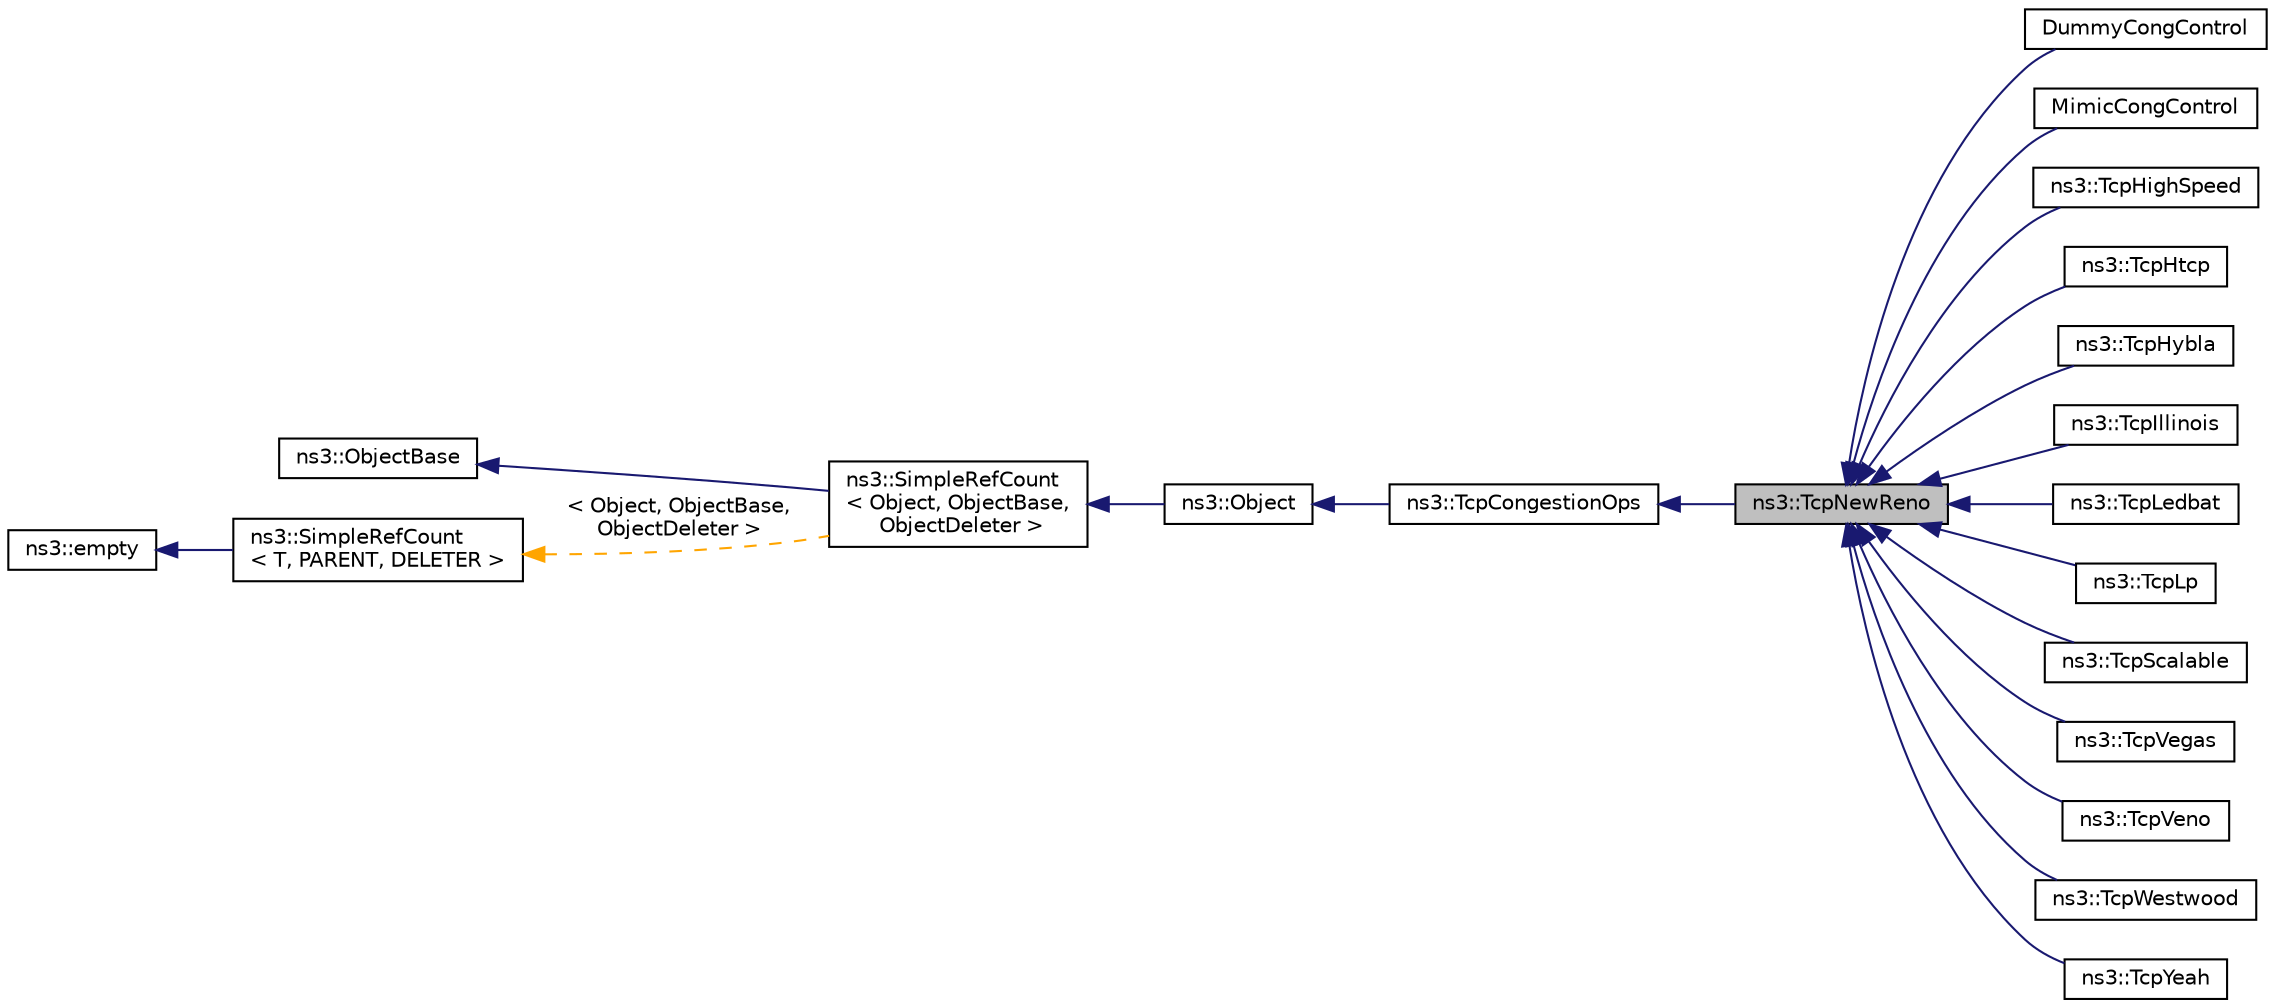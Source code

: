 digraph "ns3::TcpNewReno"
{
 // LATEX_PDF_SIZE
  edge [fontname="Helvetica",fontsize="10",labelfontname="Helvetica",labelfontsize="10"];
  node [fontname="Helvetica",fontsize="10",shape=record];
  rankdir="LR";
  Node1 [label="ns3::TcpNewReno",height=0.2,width=0.4,color="black", fillcolor="grey75", style="filled", fontcolor="black",tooltip="The NewReno implementation."];
  Node2 -> Node1 [dir="back",color="midnightblue",fontsize="10",style="solid",fontname="Helvetica"];
  Node2 [label="ns3::TcpCongestionOps",height=0.2,width=0.4,color="black", fillcolor="white", style="filled",URL="$classns3_1_1_tcp_congestion_ops.html",tooltip="Congestion control abstract class."];
  Node3 -> Node2 [dir="back",color="midnightblue",fontsize="10",style="solid",fontname="Helvetica"];
  Node3 [label="ns3::Object",height=0.2,width=0.4,color="black", fillcolor="white", style="filled",URL="$classns3_1_1_object.html",tooltip="A base class which provides memory management and object aggregation."];
  Node4 -> Node3 [dir="back",color="midnightblue",fontsize="10",style="solid",fontname="Helvetica"];
  Node4 [label="ns3::SimpleRefCount\l\< Object, ObjectBase,\l ObjectDeleter \>",height=0.2,width=0.4,color="black", fillcolor="white", style="filled",URL="$classns3_1_1_simple_ref_count.html",tooltip=" "];
  Node5 -> Node4 [dir="back",color="midnightblue",fontsize="10",style="solid",fontname="Helvetica"];
  Node5 [label="ns3::ObjectBase",height=0.2,width=0.4,color="black", fillcolor="white", style="filled",URL="$classns3_1_1_object_base.html",tooltip="Anchor the ns-3 type and attribute system."];
  Node6 -> Node4 [dir="back",color="orange",fontsize="10",style="dashed",label=" \< Object, ObjectBase,\l ObjectDeleter \>" ,fontname="Helvetica"];
  Node6 [label="ns3::SimpleRefCount\l\< T, PARENT, DELETER \>",height=0.2,width=0.4,color="black", fillcolor="white", style="filled",URL="$classns3_1_1_simple_ref_count.html",tooltip="A template-based reference counting class."];
  Node7 -> Node6 [dir="back",color="midnightblue",fontsize="10",style="solid",fontname="Helvetica"];
  Node7 [label="ns3::empty",height=0.2,width=0.4,color="black", fillcolor="white", style="filled",URL="$classns3_1_1empty.html",tooltip="make Callback use a separate empty type"];
  Node1 -> Node8 [dir="back",color="midnightblue",fontsize="10",style="solid",fontname="Helvetica"];
  Node8 [label="DummyCongControl",height=0.2,width=0.4,color="black", fillcolor="white", style="filled",URL="$class_dummy_cong_control.html",tooltip="Behaves as NewReno, except that each time PktsAcked is called, a notification is sent to TcpPktsAcked..."];
  Node1 -> Node9 [dir="back",color="midnightblue",fontsize="10",style="solid",fontname="Helvetica"];
  Node9 [label="MimicCongControl",height=0.2,width=0.4,color="black", fillcolor="white", style="filled",URL="$class_mimic_cong_control.html",tooltip="Behaves as NewReno except HasCongControl returns true."];
  Node1 -> Node10 [dir="back",color="midnightblue",fontsize="10",style="solid",fontname="Helvetica"];
  Node10 [label="ns3::TcpHighSpeed",height=0.2,width=0.4,color="black", fillcolor="white", style="filled",URL="$classns3_1_1_tcp_high_speed.html",tooltip="An implementation of TCP HighSpeed."];
  Node1 -> Node11 [dir="back",color="midnightblue",fontsize="10",style="solid",fontname="Helvetica"];
  Node11 [label="ns3::TcpHtcp",height=0.2,width=0.4,color="black", fillcolor="white", style="filled",URL="$classns3_1_1_tcp_htcp.html",tooltip="An implementation of the H-TCP variant of TCP."];
  Node1 -> Node12 [dir="back",color="midnightblue",fontsize="10",style="solid",fontname="Helvetica"];
  Node12 [label="ns3::TcpHybla",height=0.2,width=0.4,color="black", fillcolor="white", style="filled",URL="$classns3_1_1_tcp_hybla.html",tooltip="Implementation of the TCP Hybla algorithm."];
  Node1 -> Node13 [dir="back",color="midnightblue",fontsize="10",style="solid",fontname="Helvetica"];
  Node13 [label="ns3::TcpIllinois",height=0.2,width=0.4,color="black", fillcolor="white", style="filled",URL="$classns3_1_1_tcp_illinois.html",tooltip="An implementation of TCP Illinois algorithm."];
  Node1 -> Node14 [dir="back",color="midnightblue",fontsize="10",style="solid",fontname="Helvetica"];
  Node14 [label="ns3::TcpLedbat",height=0.2,width=0.4,color="black", fillcolor="white", style="filled",URL="$classns3_1_1_tcp_ledbat.html",tooltip="An implementation of LEDBAT."];
  Node1 -> Node15 [dir="back",color="midnightblue",fontsize="10",style="solid",fontname="Helvetica"];
  Node15 [label="ns3::TcpLp",height=0.2,width=0.4,color="black", fillcolor="white", style="filled",URL="$classns3_1_1_tcp_lp.html",tooltip=" "];
  Node1 -> Node16 [dir="back",color="midnightblue",fontsize="10",style="solid",fontname="Helvetica"];
  Node16 [label="ns3::TcpScalable",height=0.2,width=0.4,color="black", fillcolor="white", style="filled",URL="$classns3_1_1_tcp_scalable.html",tooltip="An implementation of TCP Scalable."];
  Node1 -> Node17 [dir="back",color="midnightblue",fontsize="10",style="solid",fontname="Helvetica"];
  Node17 [label="ns3::TcpVegas",height=0.2,width=0.4,color="black", fillcolor="white", style="filled",URL="$classns3_1_1_tcp_vegas.html",tooltip="An implementation of TCP Vegas."];
  Node1 -> Node18 [dir="back",color="midnightblue",fontsize="10",style="solid",fontname="Helvetica"];
  Node18 [label="ns3::TcpVeno",height=0.2,width=0.4,color="black", fillcolor="white", style="filled",URL="$classns3_1_1_tcp_veno.html",tooltip="An implementation of TCP Veno."];
  Node1 -> Node19 [dir="back",color="midnightblue",fontsize="10",style="solid",fontname="Helvetica"];
  Node19 [label="ns3::TcpWestwood",height=0.2,width=0.4,color="black", fillcolor="white", style="filled",URL="$classns3_1_1_tcp_westwood.html",tooltip="An implementation of TCP Westwood and Westwood+."];
  Node1 -> Node20 [dir="back",color="midnightblue",fontsize="10",style="solid",fontname="Helvetica"];
  Node20 [label="ns3::TcpYeah",height=0.2,width=0.4,color="black", fillcolor="white", style="filled",URL="$classns3_1_1_tcp_yeah.html",tooltip="An implementation of TCP YeAH."];
}
